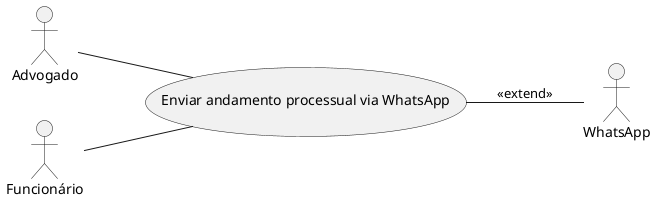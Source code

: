 @startuml
left to right direction

actor "Advogado" as Advogado
actor "Funcionário" as Funcionario
actor "WhatsApp" as WhatsApp

usecase "Enviar andamento processual via WhatsApp" as UC13

Advogado -- UC13
Funcionario -- UC13
UC13 -- WhatsApp : "<<extend>>"

@enduml

